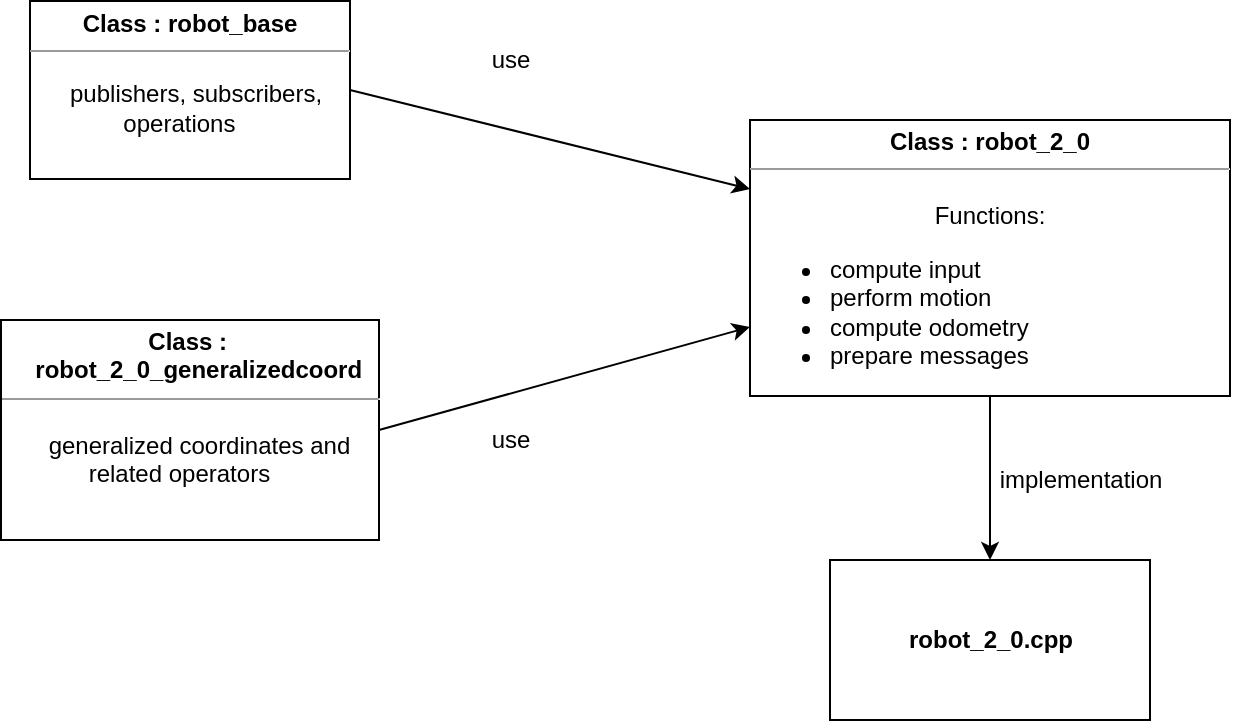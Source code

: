 <mxfile version="13.1.14" type="device"><diagram id="9Rt7dlmSwnU8pNxs5tLP" name="Page-1"><mxGraphModel dx="1022" dy="466" grid="1" gridSize="10" guides="1" tooltips="1" connect="1" arrows="1" fold="1" page="1" pageScale="1" pageWidth="827" pageHeight="1169" math="0" shadow="0"><root><mxCell id="0"/><mxCell id="1" parent="0"/><mxCell id="lwPOiESWu4GwO_ZsnWGg-4" value="" style="endArrow=classic;html=1;exitX=1;exitY=0.5;exitDx=0;exitDy=0;entryX=0;entryY=0.25;entryDx=0;entryDy=0;" parent="1" source="lwPOiESWu4GwO_ZsnWGg-19" target="lwPOiESWu4GwO_ZsnWGg-21" edge="1"><mxGeometry width="50" height="50" relative="1" as="geometry"><mxPoint x="290" y="95" as="sourcePoint"/><mxPoint x="470" y="135" as="targetPoint"/></mxGeometry></mxCell><mxCell id="lwPOiESWu4GwO_ZsnWGg-5" value="use" style="text;html=1;align=center;verticalAlign=middle;resizable=0;points=[];autosize=1;" parent="1" vertex="1"><mxGeometry x="260" y="70" width="40" height="20" as="geometry"/></mxCell><mxCell id="lwPOiESWu4GwO_ZsnWGg-6" value="use" style="text;html=1;align=center;verticalAlign=middle;resizable=0;points=[];autosize=1;" parent="1" vertex="1"><mxGeometry x="260" y="260" width="40" height="20" as="geometry"/></mxCell><mxCell id="lwPOiESWu4GwO_ZsnWGg-7" value="" style="endArrow=classic;html=1;exitX=1;exitY=0.5;exitDx=0;exitDy=0;entryX=0;entryY=0.75;entryDx=0;entryDy=0;" parent="1" source="lwPOiESWu4GwO_ZsnWGg-20" target="lwPOiESWu4GwO_ZsnWGg-21" edge="1"><mxGeometry width="50" height="50" relative="1" as="geometry"><mxPoint x="291" y="275" as="sourcePoint"/><mxPoint x="470" y="225" as="targetPoint"/></mxGeometry></mxCell><mxCell id="lwPOiESWu4GwO_ZsnWGg-19" value="&lt;p style=&quot;margin: 0px ; margin-top: 4px ; text-align: center&quot;&gt;&lt;b&gt;Class : robot_base&lt;/b&gt;&lt;/p&gt;&lt;hr size=&quot;1&quot;&gt;&lt;div style=&quot;height: 2px&quot;&gt;&lt;span style=&quot;text-align: center&quot;&gt;&amp;nbsp; &amp;nbsp; &amp;nbsp;&lt;/span&gt;&lt;/div&gt;&lt;div style=&quot;height: 2px&quot;&gt;&lt;span style=&quot;text-align: center&quot;&gt;&lt;br&gt;&lt;/span&gt;&lt;/div&gt;&lt;div style=&quot;height: 2px&quot;&gt;&lt;span style=&quot;text-align: center&quot;&gt;&lt;br&gt;&lt;/span&gt;&lt;/div&gt;&lt;div style=&quot;height: 2px&quot;&gt;&lt;span style=&quot;text-align: center&quot;&gt;&lt;br&gt;&lt;/span&gt;&lt;/div&gt;&lt;div style=&quot;height: 2px&quot;&gt;&lt;span style=&quot;text-align: center&quot;&gt;&amp;nbsp; &amp;nbsp; &amp;nbsp; publishers, subscribers,&amp;nbsp;&lt;/span&gt;&lt;br style=&quot;text-align: center&quot;&gt;&lt;span style=&quot;text-align: center&quot;&gt;&amp;nbsp; &amp;nbsp; &amp;nbsp; &amp;nbsp; &amp;nbsp; &amp;nbsp; &amp;nbsp; operations&lt;/span&gt;&lt;/div&gt;" style="verticalAlign=top;align=left;overflow=fill;fontSize=12;fontFamily=Helvetica;html=1;" parent="1" vertex="1"><mxGeometry x="40" y="50.5" width="160" height="89" as="geometry"/></mxCell><mxCell id="lwPOiESWu4GwO_ZsnWGg-20" value="&lt;p style=&quot;margin: 0px ; margin-top: 4px ; text-align: center&quot;&gt;&lt;b&gt;Class :&amp;nbsp;&lt;/b&gt;&lt;/p&gt;&lt;b style=&quot;text-align: center&quot;&gt;&amp;nbsp; &amp;nbsp; &amp;nbsp;robot_2_0_generalizedcoord&lt;/b&gt;&lt;hr size=&quot;1&quot;&gt;&lt;div style=&quot;height: 2px&quot;&gt;&lt;span style=&quot;text-align: center&quot;&gt;&amp;nbsp; &amp;nbsp; &amp;nbsp;&lt;/span&gt;&lt;/div&gt;&lt;div style=&quot;height: 2px&quot;&gt;&lt;span style=&quot;text-align: center&quot;&gt;&lt;br&gt;&lt;/span&gt;&lt;/div&gt;&lt;div style=&quot;height: 2px&quot;&gt;&lt;span style=&quot;text-align: center&quot;&gt;&lt;br&gt;&lt;/span&gt;&lt;/div&gt;&lt;div style=&quot;height: 2px&quot;&gt;&lt;span style=&quot;text-align: center&quot;&gt;&lt;br&gt;&lt;/span&gt;&lt;/div&gt;&lt;div style=&quot;height: 2px&quot;&gt;&lt;span style=&quot;text-align: center&quot;&gt;&amp;nbsp; &amp;nbsp; &amp;nbsp;&lt;/span&gt;&lt;/div&gt;&lt;span style=&quot;text-align: center&quot;&gt;&amp;nbsp; &amp;nbsp; &amp;nbsp; &amp;nbsp;generalized coordinates and&amp;nbsp;&lt;/span&gt;&lt;br style=&quot;text-align: center&quot;&gt;&lt;span style=&quot;text-align: center&quot;&gt;&amp;nbsp; &amp;nbsp; &amp;nbsp; &amp;nbsp; &amp;nbsp; &amp;nbsp; &amp;nbsp;related operators&lt;/span&gt;" style="verticalAlign=top;align=left;overflow=fill;fontSize=12;fontFamily=Helvetica;html=1;" parent="1" vertex="1"><mxGeometry x="25.5" y="210" width="189" height="110" as="geometry"/></mxCell><mxCell id="lwPOiESWu4GwO_ZsnWGg-21" value="&lt;p style=&quot;margin: 0px ; margin-top: 4px ; text-align: center&quot;&gt;&lt;b&gt;Class : robot_2_0&lt;/b&gt;&lt;/p&gt;&lt;hr size=&quot;1&quot;&gt;&lt;div style=&quot;height: 2px&quot;&gt;&lt;span style=&quot;text-align: center&quot;&gt;&amp;nbsp;&lt;/span&gt;&lt;/div&gt;&lt;div style=&quot;height: 2px&quot;&gt;&lt;span style=&quot;text-align: center&quot;&gt;&lt;br&gt;&lt;/span&gt;&lt;/div&gt;&lt;div style=&quot;height: 2px&quot;&gt;&lt;span style=&quot;text-align: center&quot;&gt;&lt;br&gt;&lt;/span&gt;&lt;/div&gt;&lt;div style=&quot;height: 2px&quot;&gt;&lt;span style=&quot;text-align: center&quot;&gt;&lt;br&gt;&lt;/span&gt;&lt;/div&gt;&lt;div style=&quot;height: 2px&quot;&gt;&lt;span style=&quot;text-align: center&quot;&gt;&amp;nbsp; &amp;nbsp; &amp;nbsp;&amp;nbsp;&lt;/span&gt;&lt;br&gt;&lt;/div&gt;&lt;span&gt;&lt;div style=&quot;text-align: center&quot;&gt;&lt;span&gt;Functions:&lt;/span&gt;&lt;/div&gt;&lt;/span&gt;&lt;ul&gt;&lt;li&gt;&lt;span style=&quot;text-align: center&quot;&gt;compute input&lt;/span&gt;&lt;/li&gt;&lt;li&gt;&lt;span style=&quot;text-align: center&quot;&gt;perform motion&lt;/span&gt;&lt;/li&gt;&lt;li&gt;&lt;span style=&quot;text-align: center&quot;&gt;compute odometry&lt;/span&gt;&lt;/li&gt;&lt;li&gt;prepare messages&amp;nbsp; &amp;nbsp; &amp;nbsp; &amp;nbsp;&lt;/li&gt;&lt;/ul&gt;" style="verticalAlign=top;align=left;overflow=fill;fontSize=12;fontFamily=Helvetica;html=1;" parent="1" vertex="1"><mxGeometry x="400" y="110" width="240" height="138" as="geometry"/></mxCell><mxCell id="lwPOiESWu4GwO_ZsnWGg-22" value="" style="endArrow=classic;html=1;exitX=0.5;exitY=1;exitDx=0;exitDy=0;entryX=0.5;entryY=0;entryDx=0;entryDy=0;" parent="1" source="lwPOiESWu4GwO_ZsnWGg-21" target="lwPOiESWu4GwO_ZsnWGg-23" edge="1"><mxGeometry width="50" height="50" relative="1" as="geometry"><mxPoint x="224.5" y="275" as="sourcePoint"/><mxPoint x="400" y="213.5" as="targetPoint"/></mxGeometry></mxCell><mxCell id="lwPOiESWu4GwO_ZsnWGg-23" value="&lt;b&gt;robot_2_0.cpp&lt;/b&gt;" style="html=1;" parent="1" vertex="1"><mxGeometry x="440" y="330" width="160" height="80" as="geometry"/></mxCell><mxCell id="lwPOiESWu4GwO_ZsnWGg-24" value="implementation" style="text;html=1;align=center;verticalAlign=middle;resizable=0;points=[];autosize=1;" parent="1" vertex="1"><mxGeometry x="515" y="280" width="100" height="20" as="geometry"/></mxCell></root></mxGraphModel></diagram></mxfile>